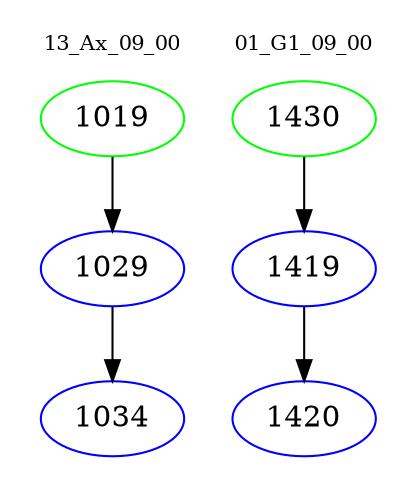 digraph{
subgraph cluster_0 {
color = white
label = "13_Ax_09_00";
fontsize=10;
T0_1019 [label="1019", color="green"]
T0_1019 -> T0_1029 [color="black"]
T0_1029 [label="1029", color="blue"]
T0_1029 -> T0_1034 [color="black"]
T0_1034 [label="1034", color="blue"]
}
subgraph cluster_1 {
color = white
label = "01_G1_09_00";
fontsize=10;
T1_1430 [label="1430", color="green"]
T1_1430 -> T1_1419 [color="black"]
T1_1419 [label="1419", color="blue"]
T1_1419 -> T1_1420 [color="black"]
T1_1420 [label="1420", color="blue"]
}
}
